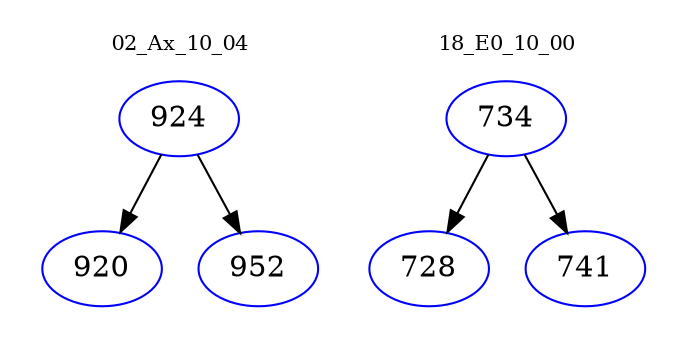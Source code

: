 digraph{
subgraph cluster_0 {
color = white
label = "02_Ax_10_04";
fontsize=10;
T0_924 [label="924", color="blue"]
T0_924 -> T0_920 [color="black"]
T0_920 [label="920", color="blue"]
T0_924 -> T0_952 [color="black"]
T0_952 [label="952", color="blue"]
}
subgraph cluster_1 {
color = white
label = "18_E0_10_00";
fontsize=10;
T1_734 [label="734", color="blue"]
T1_734 -> T1_728 [color="black"]
T1_728 [label="728", color="blue"]
T1_734 -> T1_741 [color="black"]
T1_741 [label="741", color="blue"]
}
}
